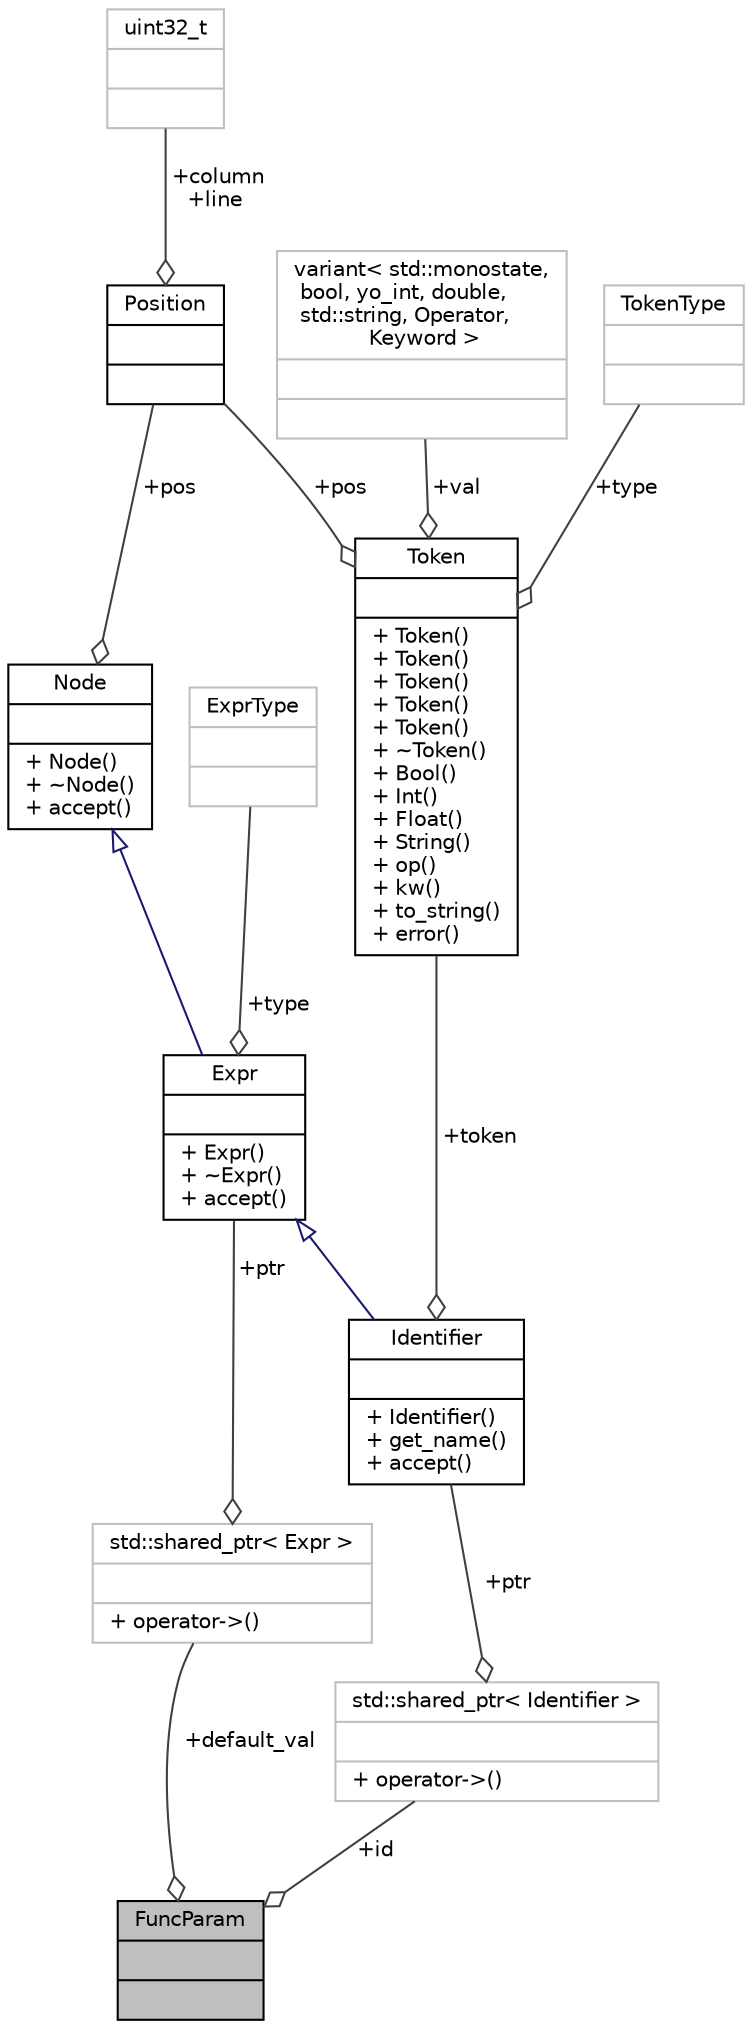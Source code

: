 digraph "FuncParam"
{
 // LATEX_PDF_SIZE
  edge [fontname="Helvetica",fontsize="10",labelfontname="Helvetica",labelfontsize="10"];
  node [fontname="Helvetica",fontsize="10",shape=record];
  Node1 [label="{FuncParam\n||}",height=0.2,width=0.4,color="black", fillcolor="grey75", style="filled", fontcolor="black",tooltip=" "];
  Node2 -> Node1 [color="grey25",fontsize="10",style="solid",label=" +default_val" ,arrowhead="odiamond",fontname="Helvetica"];
  Node2 [label="{std::shared_ptr\< Expr \>\n||+ operator-\>()\l}",height=0.2,width=0.4,color="grey75", fillcolor="white", style="filled",tooltip=" "];
  Node3 -> Node2 [color="grey25",fontsize="10",style="solid",label=" +ptr" ,arrowhead="odiamond",fontname="Helvetica"];
  Node3 [label="{Expr\n||+ Expr()\l+ ~Expr()\l+ accept()\l}",height=0.2,width=0.4,color="black", fillcolor="white", style="filled",URL="$struct_expr.html",tooltip=" "];
  Node4 -> Node3 [dir="back",color="midnightblue",fontsize="10",style="solid",arrowtail="onormal",fontname="Helvetica"];
  Node4 [label="{Node\n||+ Node()\l+ ~Node()\l+ accept()\l}",height=0.2,width=0.4,color="black", fillcolor="white", style="filled",URL="$struct_node.html",tooltip=" "];
  Node5 -> Node4 [color="grey25",fontsize="10",style="solid",label=" +pos" ,arrowhead="odiamond",fontname="Helvetica"];
  Node5 [label="{Position\n||}",height=0.2,width=0.4,color="black", fillcolor="white", style="filled",URL="$struct_position.html",tooltip=" "];
  Node6 -> Node5 [color="grey25",fontsize="10",style="solid",label=" +column\n+line" ,arrowhead="odiamond",fontname="Helvetica"];
  Node6 [label="{uint32_t\n||}",height=0.2,width=0.4,color="grey75", fillcolor="white", style="filled",tooltip=" "];
  Node7 -> Node3 [color="grey25",fontsize="10",style="solid",label=" +type" ,arrowhead="odiamond",fontname="Helvetica"];
  Node7 [label="{ExprType\n||}",height=0.2,width=0.4,color="grey75", fillcolor="white", style="filled",tooltip=" "];
  Node8 -> Node1 [color="grey25",fontsize="10",style="solid",label=" +id" ,arrowhead="odiamond",fontname="Helvetica"];
  Node8 [label="{std::shared_ptr\< Identifier \>\n||+ operator-\>()\l}",height=0.2,width=0.4,color="grey75", fillcolor="white", style="filled",tooltip=" "];
  Node9 -> Node8 [color="grey25",fontsize="10",style="solid",label=" +ptr" ,arrowhead="odiamond",fontname="Helvetica"];
  Node9 [label="{Identifier\n||+ Identifier()\l+ get_name()\l+ accept()\l}",height=0.2,width=0.4,color="black", fillcolor="white", style="filled",URL="$struct_identifier.html",tooltip=" "];
  Node3 -> Node9 [dir="back",color="midnightblue",fontsize="10",style="solid",arrowtail="onormal",fontname="Helvetica"];
  Node10 -> Node9 [color="grey25",fontsize="10",style="solid",label=" +token" ,arrowhead="odiamond",fontname="Helvetica"];
  Node10 [label="{Token\n||+ Token()\l+ Token()\l+ Token()\l+ Token()\l+ Token()\l+ ~Token()\l+ Bool()\l+ Int()\l+ Float()\l+ String()\l+ op()\l+ kw()\l+ to_string()\l+ error()\l}",height=0.2,width=0.4,color="black", fillcolor="white", style="filled",URL="$struct_token.html",tooltip=" "];
  Node11 -> Node10 [color="grey25",fontsize="10",style="solid",label=" +val" ,arrowhead="odiamond",fontname="Helvetica"];
  Node11 [label="{variant\< std::monostate,\l bool, yo_int, double,\l std::string, Operator,\l Keyword \>\n||}",height=0.2,width=0.4,color="grey75", fillcolor="white", style="filled",tooltip=" "];
  Node5 -> Node10 [color="grey25",fontsize="10",style="solid",label=" +pos" ,arrowhead="odiamond",fontname="Helvetica"];
  Node12 -> Node10 [color="grey25",fontsize="10",style="solid",label=" +type" ,arrowhead="odiamond",fontname="Helvetica"];
  Node12 [label="{TokenType\n||}",height=0.2,width=0.4,color="grey75", fillcolor="white", style="filled",tooltip=" "];
}
